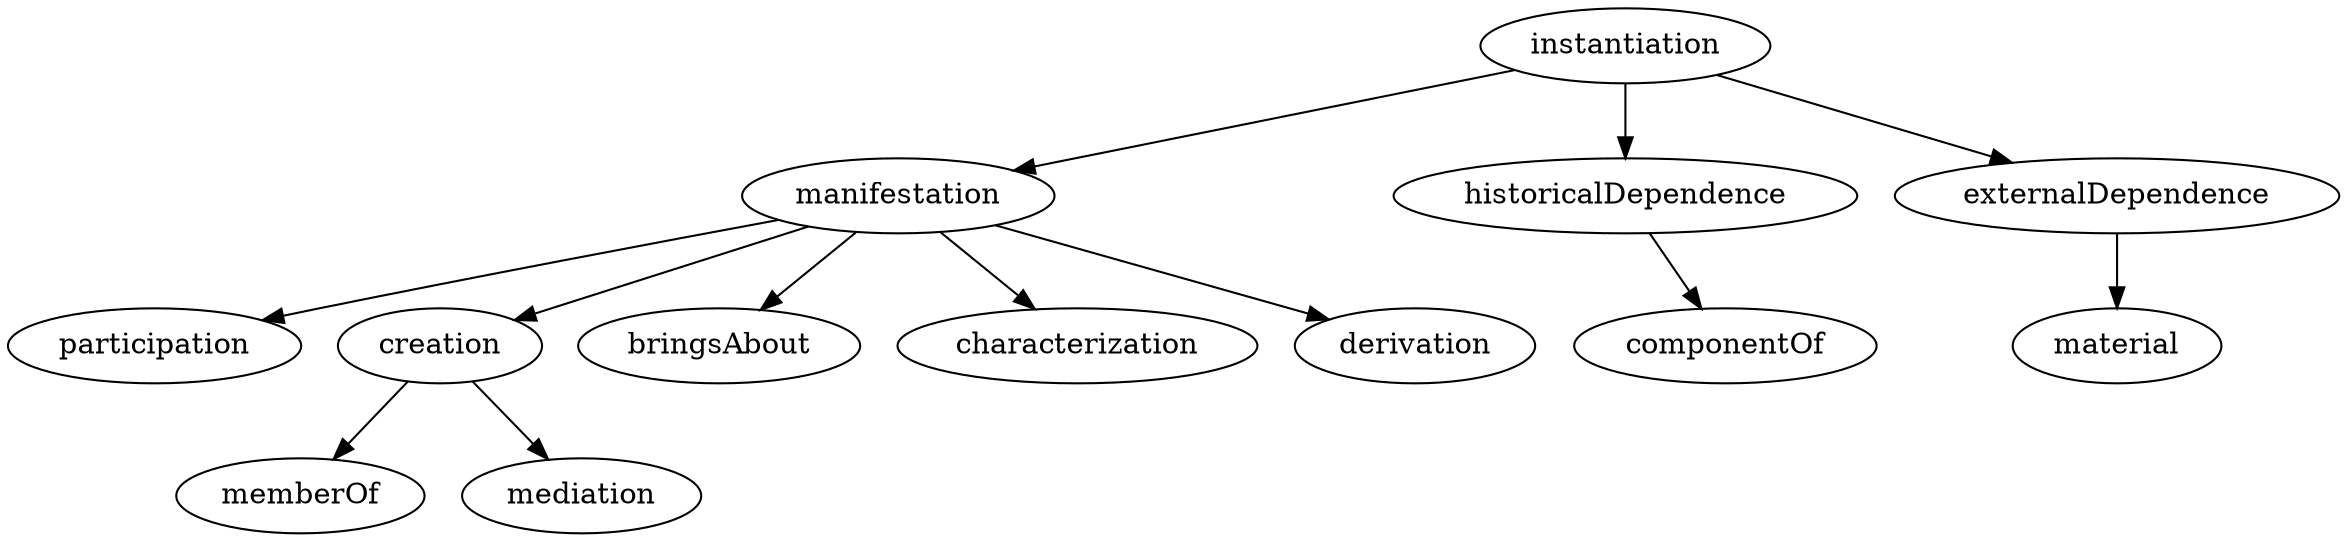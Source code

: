 strict digraph  {
instantiation;
manifestation;
historicalDependence;
externalDependence;
participation;
creation;
bringsAbout;
characterization;
derivation;
memberOf;
mediation;
componentOf;
material;
instantiation -> manifestation;
instantiation -> historicalDependence;
instantiation -> externalDependence;
manifestation -> participation;
manifestation -> creation;
manifestation -> bringsAbout;
manifestation -> characterization;
manifestation -> derivation;
historicalDependence -> componentOf;
externalDependence -> material;
creation -> memberOf;
creation -> mediation;
}
